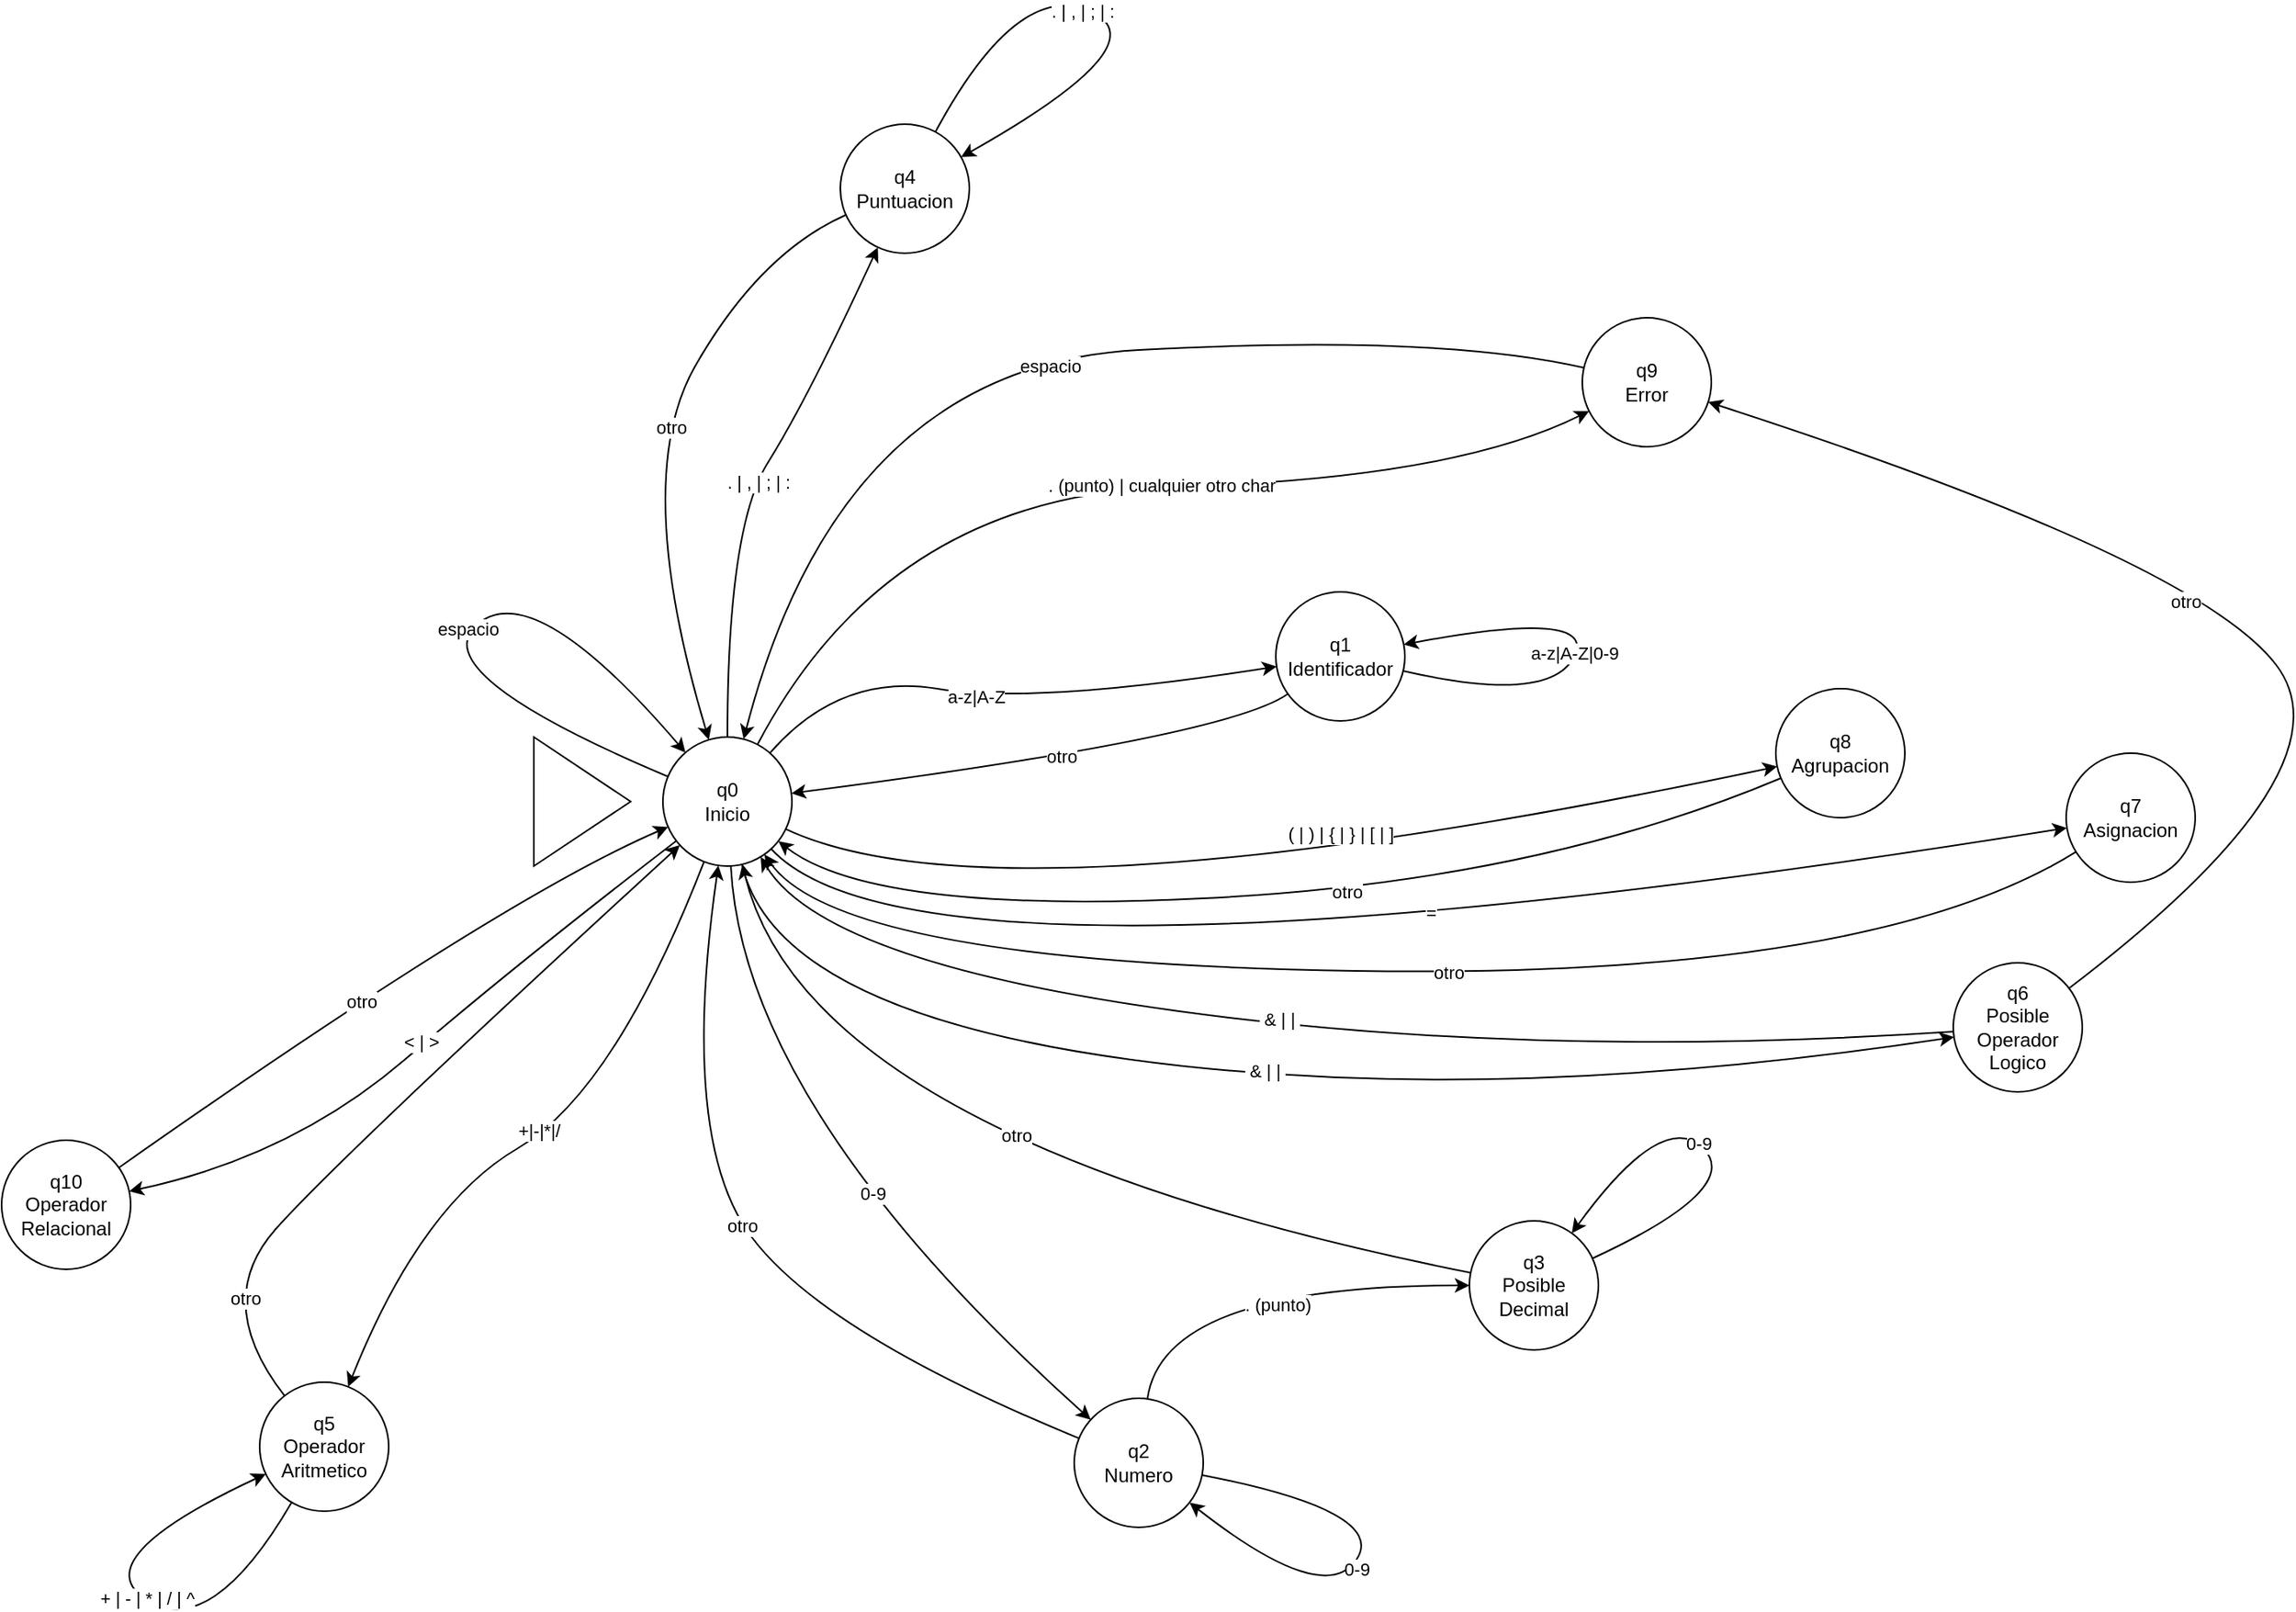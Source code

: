 <mxfile version="24.6.4" type="device">
  <diagram name="Page-1" id="ax_pzzDYWoxoDkR1zyJH">
    <mxGraphModel dx="1884" dy="1882" grid="1" gridSize="10" guides="1" tooltips="1" connect="1" arrows="1" fold="1" page="1" pageScale="1" pageWidth="850" pageHeight="1100" math="0" shadow="0">
      <root>
        <mxCell id="0" />
        <mxCell id="1" parent="0" />
        <mxCell id="p9x5Pk-M5gu2j9NCKnlE-2" value="q1&lt;div&gt;Identificador&lt;/div&gt;" style="ellipse;whiteSpace=wrap;html=1;aspect=fixed;" parent="1" vertex="1">
          <mxGeometry x="470" y="260" width="80" height="80" as="geometry" />
        </mxCell>
        <mxCell id="p9x5Pk-M5gu2j9NCKnlE-4" value="q2&lt;div&gt;Numero&lt;/div&gt;" style="ellipse;whiteSpace=wrap;html=1;aspect=fixed;" parent="1" vertex="1">
          <mxGeometry x="345" y="760" width="80" height="80" as="geometry" />
        </mxCell>
        <mxCell id="p9x5Pk-M5gu2j9NCKnlE-5" value="q3&lt;div&gt;Posible&lt;/div&gt;&lt;div&gt;Decimal&lt;/div&gt;" style="ellipse;whiteSpace=wrap;html=1;aspect=fixed;" parent="1" vertex="1">
          <mxGeometry x="590" y="650" width="80" height="80" as="geometry" />
        </mxCell>
        <mxCell id="p9x5Pk-M5gu2j9NCKnlE-6" value="q4&lt;div&gt;Puntuacion&lt;/div&gt;" style="ellipse;whiteSpace=wrap;html=1;aspect=fixed;" parent="1" vertex="1">
          <mxGeometry x="200" y="-30" width="80" height="80" as="geometry" />
        </mxCell>
        <mxCell id="p9x5Pk-M5gu2j9NCKnlE-7" value="q5&lt;div&gt;Operador&lt;/div&gt;&lt;div&gt;Aritmetico&lt;/div&gt;" style="ellipse;whiteSpace=wrap;html=1;aspect=fixed;" parent="1" vertex="1">
          <mxGeometry x="-160" y="750" width="80" height="80" as="geometry" />
        </mxCell>
        <mxCell id="p9x5Pk-M5gu2j9NCKnlE-8" value="q6&lt;div&gt;Posible&lt;/div&gt;&lt;div&gt;Operador&lt;/div&gt;&lt;div&gt;Logico&lt;/div&gt;" style="ellipse;whiteSpace=wrap;html=1;aspect=fixed;" parent="1" vertex="1">
          <mxGeometry x="890" y="490" width="80" height="80" as="geometry" />
        </mxCell>
        <mxCell id="p9x5Pk-M5gu2j9NCKnlE-9" value="q7&lt;div&gt;Asignacion&lt;/div&gt;" style="ellipse;whiteSpace=wrap;html=1;aspect=fixed;" parent="1" vertex="1">
          <mxGeometry x="960" y="360" width="80" height="80" as="geometry" />
        </mxCell>
        <mxCell id="p9x5Pk-M5gu2j9NCKnlE-10" value="q8&lt;div&gt;Agrupacion&lt;/div&gt;" style="ellipse;whiteSpace=wrap;html=1;aspect=fixed;" parent="1" vertex="1">
          <mxGeometry x="780" y="320" width="80" height="80" as="geometry" />
        </mxCell>
        <mxCell id="p9x5Pk-M5gu2j9NCKnlE-11" value="q9&lt;div&gt;Error&lt;/div&gt;" style="ellipse;whiteSpace=wrap;html=1;aspect=fixed;" parent="1" vertex="1">
          <mxGeometry x="660" y="90" width="80" height="80" as="geometry" />
        </mxCell>
        <mxCell id="p9x5Pk-M5gu2j9NCKnlE-12" value="q0&lt;div&gt;Inicio&lt;/div&gt;" style="ellipse;whiteSpace=wrap;html=1;aspect=fixed;" parent="1" vertex="1">
          <mxGeometry x="90" y="350" width="80" height="80" as="geometry" />
        </mxCell>
        <mxCell id="p9x5Pk-M5gu2j9NCKnlE-13" value="" style="curved=1;endArrow=classic;html=1;rounded=0;" parent="1" source="p9x5Pk-M5gu2j9NCKnlE-12" target="p9x5Pk-M5gu2j9NCKnlE-2" edge="1">
          <mxGeometry width="50" height="50" relative="1" as="geometry">
            <mxPoint x="530" y="430" as="sourcePoint" />
            <mxPoint x="360" y="310" as="targetPoint" />
            <Array as="points">
              <mxPoint x="200" y="310" />
              <mxPoint x="320" y="330" />
            </Array>
          </mxGeometry>
        </mxCell>
        <mxCell id="p9x5Pk-M5gu2j9NCKnlE-14" value="a-z|A-Z" style="edgeLabel;html=1;align=center;verticalAlign=middle;resizable=0;points=[];" parent="p9x5Pk-M5gu2j9NCKnlE-13" vertex="1" connectable="0">
          <mxGeometry x="-0.111" y="-1" relative="1" as="geometry">
            <mxPoint as="offset" />
          </mxGeometry>
        </mxCell>
        <mxCell id="p9x5Pk-M5gu2j9NCKnlE-17" value="" style="curved=1;endArrow=classic;html=1;rounded=0;" parent="1" source="p9x5Pk-M5gu2j9NCKnlE-12" target="p9x5Pk-M5gu2j9NCKnlE-4" edge="1">
          <mxGeometry width="50" height="50" relative="1" as="geometry">
            <mxPoint x="530" y="550" as="sourcePoint" />
            <mxPoint x="580" y="500" as="targetPoint" />
            <Array as="points">
              <mxPoint x="140" y="580" />
            </Array>
          </mxGeometry>
        </mxCell>
        <mxCell id="p9x5Pk-M5gu2j9NCKnlE-70" value="0-9" style="edgeLabel;html=1;align=center;verticalAlign=middle;resizable=0;points=[];" parent="p9x5Pk-M5gu2j9NCKnlE-17" vertex="1" connectable="0">
          <mxGeometry x="0.116" y="14" relative="1" as="geometry">
            <mxPoint as="offset" />
          </mxGeometry>
        </mxCell>
        <mxCell id="p9x5Pk-M5gu2j9NCKnlE-19" value="" style="curved=1;endArrow=classic;html=1;rounded=0;" parent="1" source="p9x5Pk-M5gu2j9NCKnlE-12" target="p9x5Pk-M5gu2j9NCKnlE-11" edge="1">
          <mxGeometry width="50" height="50" relative="1" as="geometry">
            <mxPoint x="530" y="430" as="sourcePoint" />
            <mxPoint x="580" y="380" as="targetPoint" />
            <Array as="points">
              <mxPoint x="230" y="200" />
              <mxPoint x="580" y="190" />
            </Array>
          </mxGeometry>
        </mxCell>
        <mxCell id="p9x5Pk-M5gu2j9NCKnlE-22" value=". (punto) | cualquier otro char" style="edgeLabel;html=1;align=center;verticalAlign=middle;resizable=0;points=[];" parent="p9x5Pk-M5gu2j9NCKnlE-19" vertex="1" connectable="0">
          <mxGeometry x="0.112" y="1" relative="1" as="geometry">
            <mxPoint as="offset" />
          </mxGeometry>
        </mxCell>
        <mxCell id="p9x5Pk-M5gu2j9NCKnlE-23" value="" style="triangle;whiteSpace=wrap;html=1;" parent="1" vertex="1">
          <mxGeometry x="10" y="350" width="60" height="80" as="geometry" />
        </mxCell>
        <mxCell id="p9x5Pk-M5gu2j9NCKnlE-24" value="" style="curved=1;endArrow=classic;html=1;rounded=0;" parent="1" source="p9x5Pk-M5gu2j9NCKnlE-12" target="p9x5Pk-M5gu2j9NCKnlE-7" edge="1">
          <mxGeometry width="50" height="50" relative="1" as="geometry">
            <mxPoint x="470" y="550" as="sourcePoint" />
            <mxPoint x="520" y="500" as="targetPoint" />
            <Array as="points">
              <mxPoint x="60" y="570" />
              <mxPoint x="-60" y="640" />
            </Array>
          </mxGeometry>
        </mxCell>
        <mxCell id="p9x5Pk-M5gu2j9NCKnlE-71" value="+|-|*|/" style="edgeLabel;html=1;align=center;verticalAlign=middle;resizable=0;points=[];" parent="p9x5Pk-M5gu2j9NCKnlE-24" vertex="1" connectable="0">
          <mxGeometry x="-0.011" y="-3" relative="1" as="geometry">
            <mxPoint x="-1" as="offset" />
          </mxGeometry>
        </mxCell>
        <mxCell id="p9x5Pk-M5gu2j9NCKnlE-26" value="" style="curved=1;endArrow=classic;html=1;rounded=0;" parent="1" source="p9x5Pk-M5gu2j9NCKnlE-12" target="p9x5Pk-M5gu2j9NCKnlE-8" edge="1">
          <mxGeometry width="50" height="50" relative="1" as="geometry">
            <mxPoint x="450" y="550" as="sourcePoint" />
            <mxPoint x="500" y="500" as="targetPoint" />
            <Array as="points">
              <mxPoint x="160" y="520" />
              <mxPoint x="600" y="580" />
            </Array>
          </mxGeometry>
        </mxCell>
        <mxCell id="p9x5Pk-M5gu2j9NCKnlE-27" value="&amp;nbsp;&amp;amp; | |&amp;nbsp;" style="edgeLabel;html=1;align=center;verticalAlign=middle;resizable=0;points=[];" parent="p9x5Pk-M5gu2j9NCKnlE-26" vertex="1" connectable="0">
          <mxGeometry x="-0.041" y="3" relative="1" as="geometry">
            <mxPoint y="-1" as="offset" />
          </mxGeometry>
        </mxCell>
        <mxCell id="p9x5Pk-M5gu2j9NCKnlE-30" value="" style="curved=1;endArrow=classic;html=1;rounded=0;" parent="1" source="p9x5Pk-M5gu2j9NCKnlE-12" target="p9x5Pk-M5gu2j9NCKnlE-9" edge="1">
          <mxGeometry width="50" height="50" relative="1" as="geometry">
            <mxPoint x="460" y="430" as="sourcePoint" />
            <mxPoint x="510" y="380" as="targetPoint" />
            <Array as="points">
              <mxPoint x="250" y="520" />
            </Array>
          </mxGeometry>
        </mxCell>
        <mxCell id="p9x5Pk-M5gu2j9NCKnlE-69" value="=" style="edgeLabel;html=1;align=center;verticalAlign=middle;resizable=0;points=[];" parent="p9x5Pk-M5gu2j9NCKnlE-30" vertex="1" connectable="0">
          <mxGeometry x="0.069" y="11" relative="1" as="geometry">
            <mxPoint as="offset" />
          </mxGeometry>
        </mxCell>
        <mxCell id="p9x5Pk-M5gu2j9NCKnlE-32" value="" style="curved=1;endArrow=classic;html=1;rounded=0;" parent="1" source="p9x5Pk-M5gu2j9NCKnlE-12" target="p9x5Pk-M5gu2j9NCKnlE-10" edge="1">
          <mxGeometry width="50" height="50" relative="1" as="geometry">
            <mxPoint x="460" y="430" as="sourcePoint" />
            <mxPoint x="510" y="380" as="targetPoint" />
            <Array as="points">
              <mxPoint x="300" y="470" />
            </Array>
          </mxGeometry>
        </mxCell>
        <mxCell id="p9x5Pk-M5gu2j9NCKnlE-33" value="( | ) | { | } | [ | ]" style="edgeLabel;html=1;align=center;verticalAlign=middle;resizable=0;points=[];" parent="p9x5Pk-M5gu2j9NCKnlE-32" vertex="1" connectable="0">
          <mxGeometry x="0.143" y="16" relative="1" as="geometry">
            <mxPoint as="offset" />
          </mxGeometry>
        </mxCell>
        <mxCell id="p9x5Pk-M5gu2j9NCKnlE-34" value="" style="curved=1;endArrow=classic;html=1;rounded=0;" parent="1" source="p9x5Pk-M5gu2j9NCKnlE-12" target="p9x5Pk-M5gu2j9NCKnlE-12" edge="1">
          <mxGeometry width="50" height="50" relative="1" as="geometry">
            <mxPoint x="330" y="430" as="sourcePoint" />
            <mxPoint x="380" y="380" as="targetPoint" />
            <Array as="points">
              <mxPoint x="-60" y="310" />
              <mxPoint x="10" y="250" />
            </Array>
          </mxGeometry>
        </mxCell>
        <mxCell id="p9x5Pk-M5gu2j9NCKnlE-35" value="espacio" style="edgeLabel;html=1;align=center;verticalAlign=middle;resizable=0;points=[];" parent="p9x5Pk-M5gu2j9NCKnlE-34" vertex="1" connectable="0">
          <mxGeometry x="0.021" y="2" relative="1" as="geometry">
            <mxPoint as="offset" />
          </mxGeometry>
        </mxCell>
        <mxCell id="p9x5Pk-M5gu2j9NCKnlE-36" value="" style="curved=1;endArrow=classic;html=1;rounded=0;" parent="1" source="p9x5Pk-M5gu2j9NCKnlE-2" target="p9x5Pk-M5gu2j9NCKnlE-2" edge="1">
          <mxGeometry width="50" height="50" relative="1" as="geometry">
            <mxPoint x="430" y="430" as="sourcePoint" />
            <mxPoint x="480" y="380" as="targetPoint" />
            <Array as="points">
              <mxPoint x="640" y="330" />
              <mxPoint x="670" y="270" />
            </Array>
          </mxGeometry>
        </mxCell>
        <mxCell id="p9x5Pk-M5gu2j9NCKnlE-38" value="a-z|A-Z|0-9" style="edgeLabel;html=1;align=center;verticalAlign=middle;resizable=0;points=[];" parent="p9x5Pk-M5gu2j9NCKnlE-36" vertex="1" connectable="0">
          <mxGeometry x="-0.085" y="1" relative="1" as="geometry">
            <mxPoint as="offset" />
          </mxGeometry>
        </mxCell>
        <mxCell id="p9x5Pk-M5gu2j9NCKnlE-39" value="" style="curved=1;endArrow=classic;html=1;rounded=0;" parent="1" source="p9x5Pk-M5gu2j9NCKnlE-2" target="p9x5Pk-M5gu2j9NCKnlE-12" edge="1">
          <mxGeometry width="50" height="50" relative="1" as="geometry">
            <mxPoint x="430" y="430" as="sourcePoint" />
            <mxPoint x="480" y="380" as="targetPoint" />
            <Array as="points">
              <mxPoint x="440" y="350" />
            </Array>
          </mxGeometry>
        </mxCell>
        <mxCell id="p9x5Pk-M5gu2j9NCKnlE-40" value="otro" style="edgeLabel;html=1;align=center;verticalAlign=middle;resizable=0;points=[];" parent="p9x5Pk-M5gu2j9NCKnlE-39" vertex="1" connectable="0">
          <mxGeometry x="-0.061" y="-2" relative="1" as="geometry">
            <mxPoint as="offset" />
          </mxGeometry>
        </mxCell>
        <mxCell id="p9x5Pk-M5gu2j9NCKnlE-41" value="" style="curved=1;endArrow=classic;html=1;rounded=0;" parent="1" source="p9x5Pk-M5gu2j9NCKnlE-4" target="p9x5Pk-M5gu2j9NCKnlE-12" edge="1">
          <mxGeometry width="50" height="50" relative="1" as="geometry">
            <mxPoint x="260" y="670" as="sourcePoint" />
            <mxPoint x="310" y="620" as="targetPoint" />
            <Array as="points">
              <mxPoint x="190" y="720" />
              <mxPoint x="100" y="600" />
            </Array>
          </mxGeometry>
        </mxCell>
        <mxCell id="p9x5Pk-M5gu2j9NCKnlE-42" value="otro" style="edgeLabel;html=1;align=center;verticalAlign=middle;resizable=0;points=[];" parent="p9x5Pk-M5gu2j9NCKnlE-41" vertex="1" connectable="0">
          <mxGeometry x="0.035" y="1" relative="1" as="geometry">
            <mxPoint as="offset" />
          </mxGeometry>
        </mxCell>
        <mxCell id="p9x5Pk-M5gu2j9NCKnlE-43" value="" style="curved=1;endArrow=classic;html=1;rounded=0;" parent="1" source="p9x5Pk-M5gu2j9NCKnlE-4" target="p9x5Pk-M5gu2j9NCKnlE-4" edge="1">
          <mxGeometry width="50" height="50" relative="1" as="geometry">
            <mxPoint x="260" y="670" as="sourcePoint" />
            <mxPoint x="310" y="620" as="targetPoint" />
            <Array as="points">
              <mxPoint x="540" y="830" />
              <mxPoint x="500" y="890" />
            </Array>
          </mxGeometry>
        </mxCell>
        <mxCell id="p9x5Pk-M5gu2j9NCKnlE-45" value="0-9" style="edgeLabel;html=1;align=center;verticalAlign=middle;resizable=0;points=[];" parent="p9x5Pk-M5gu2j9NCKnlE-43" vertex="1" connectable="0">
          <mxGeometry x="0.075" y="3" relative="1" as="geometry">
            <mxPoint as="offset" />
          </mxGeometry>
        </mxCell>
        <mxCell id="p9x5Pk-M5gu2j9NCKnlE-46" value="" style="curved=1;endArrow=classic;html=1;rounded=0;" parent="1" source="p9x5Pk-M5gu2j9NCKnlE-4" target="p9x5Pk-M5gu2j9NCKnlE-5" edge="1">
          <mxGeometry width="50" height="50" relative="1" as="geometry">
            <mxPoint x="260" y="670" as="sourcePoint" />
            <mxPoint x="310" y="620" as="targetPoint" />
            <Array as="points">
              <mxPoint x="400" y="690" />
            </Array>
          </mxGeometry>
        </mxCell>
        <mxCell id="p9x5Pk-M5gu2j9NCKnlE-48" value=". (punto)" style="edgeLabel;html=1;align=center;verticalAlign=middle;resizable=0;points=[];" parent="p9x5Pk-M5gu2j9NCKnlE-46" vertex="1" connectable="0">
          <mxGeometry x="0.088" y="-12" relative="1" as="geometry">
            <mxPoint as="offset" />
          </mxGeometry>
        </mxCell>
        <mxCell id="p9x5Pk-M5gu2j9NCKnlE-49" value="" style="curved=1;endArrow=classic;html=1;rounded=0;" parent="1" source="p9x5Pk-M5gu2j9NCKnlE-5" target="p9x5Pk-M5gu2j9NCKnlE-5" edge="1">
          <mxGeometry width="50" height="50" relative="1" as="geometry">
            <mxPoint x="540" y="550" as="sourcePoint" />
            <mxPoint x="590" y="500" as="targetPoint" />
            <Array as="points">
              <mxPoint x="760" y="630" />
              <mxPoint x="710" y="580" />
            </Array>
          </mxGeometry>
        </mxCell>
        <mxCell id="p9x5Pk-M5gu2j9NCKnlE-50" value="0-9" style="edgeLabel;html=1;align=center;verticalAlign=middle;resizable=0;points=[];" parent="p9x5Pk-M5gu2j9NCKnlE-49" vertex="1" connectable="0">
          <mxGeometry x="0.058" relative="1" as="geometry">
            <mxPoint as="offset" />
          </mxGeometry>
        </mxCell>
        <mxCell id="p9x5Pk-M5gu2j9NCKnlE-51" value="" style="curved=1;endArrow=classic;html=1;rounded=0;" parent="1" source="p9x5Pk-M5gu2j9NCKnlE-5" target="p9x5Pk-M5gu2j9NCKnlE-12" edge="1">
          <mxGeometry width="50" height="50" relative="1" as="geometry">
            <mxPoint x="540" y="430" as="sourcePoint" />
            <mxPoint x="590" y="380" as="targetPoint" />
            <Array as="points">
              <mxPoint x="180" y="600" />
            </Array>
          </mxGeometry>
        </mxCell>
        <mxCell id="p9x5Pk-M5gu2j9NCKnlE-52" value="otro" style="edgeLabel;html=1;align=center;verticalAlign=middle;resizable=0;points=[];" parent="p9x5Pk-M5gu2j9NCKnlE-51" vertex="1" connectable="0">
          <mxGeometry x="-0.014" y="-29" relative="1" as="geometry">
            <mxPoint as="offset" />
          </mxGeometry>
        </mxCell>
        <mxCell id="p9x5Pk-M5gu2j9NCKnlE-53" value="" style="curved=1;endArrow=classic;html=1;rounded=0;" parent="1" source="p9x5Pk-M5gu2j9NCKnlE-7" target="p9x5Pk-M5gu2j9NCKnlE-7" edge="1">
          <mxGeometry width="50" height="50" relative="1" as="geometry">
            <mxPoint x="130" y="550" as="sourcePoint" />
            <mxPoint x="180" y="500" as="targetPoint" />
            <Array as="points">
              <mxPoint x="-190" y="910" />
              <mxPoint x="-270" y="860" />
            </Array>
          </mxGeometry>
        </mxCell>
        <mxCell id="p9x5Pk-M5gu2j9NCKnlE-56" value="+ | - | * | / | ^" style="edgeLabel;html=1;align=center;verticalAlign=middle;resizable=0;points=[];" parent="p9x5Pk-M5gu2j9NCKnlE-53" vertex="1" connectable="0">
          <mxGeometry x="-0.08" y="-1" relative="1" as="geometry">
            <mxPoint as="offset" />
          </mxGeometry>
        </mxCell>
        <mxCell id="p9x5Pk-M5gu2j9NCKnlE-57" value="" style="curved=1;endArrow=classic;html=1;rounded=0;" parent="1" source="p9x5Pk-M5gu2j9NCKnlE-7" target="p9x5Pk-M5gu2j9NCKnlE-12" edge="1">
          <mxGeometry width="50" height="50" relative="1" as="geometry">
            <mxPoint x="-240" y="700" as="sourcePoint" />
            <mxPoint x="-190" y="650" as="targetPoint" />
            <Array as="points">
              <mxPoint x="-190" y="700" />
              <mxPoint x="-110" y="610" />
            </Array>
          </mxGeometry>
        </mxCell>
        <mxCell id="p9x5Pk-M5gu2j9NCKnlE-58" value="otro" style="edgeLabel;html=1;align=center;verticalAlign=middle;resizable=0;points=[];" parent="p9x5Pk-M5gu2j9NCKnlE-57" vertex="1" connectable="0">
          <mxGeometry x="-0.624" y="-14" relative="1" as="geometry">
            <mxPoint as="offset" />
          </mxGeometry>
        </mxCell>
        <mxCell id="p9x5Pk-M5gu2j9NCKnlE-59" value="" style="curved=1;endArrow=classic;html=1;rounded=0;" parent="1" source="p9x5Pk-M5gu2j9NCKnlE-8" target="p9x5Pk-M5gu2j9NCKnlE-12" edge="1">
          <mxGeometry width="50" height="50" relative="1" as="geometry">
            <mxPoint x="580" y="550" as="sourcePoint" />
            <mxPoint x="630" y="500" as="targetPoint" />
            <Array as="points">
              <mxPoint x="630" y="550" />
              <mxPoint x="190" y="490" />
            </Array>
          </mxGeometry>
        </mxCell>
        <mxCell id="p9x5Pk-M5gu2j9NCKnlE-61" value="&amp;nbsp;&amp;amp; | |&amp;nbsp;" style="edgeLabel;html=1;align=center;verticalAlign=middle;resizable=0;points=[];" parent="p9x5Pk-M5gu2j9NCKnlE-59" vertex="1" connectable="0">
          <mxGeometry x="0.077" y="-4" relative="1" as="geometry">
            <mxPoint as="offset" />
          </mxGeometry>
        </mxCell>
        <mxCell id="p9x5Pk-M5gu2j9NCKnlE-62" value="" style="curved=1;endArrow=classic;html=1;rounded=0;" parent="1" source="p9x5Pk-M5gu2j9NCKnlE-8" target="p9x5Pk-M5gu2j9NCKnlE-11" edge="1">
          <mxGeometry width="50" height="50" relative="1" as="geometry">
            <mxPoint x="710" y="430" as="sourcePoint" />
            <mxPoint x="760" y="380" as="targetPoint" />
            <Array as="points">
              <mxPoint x="1140" y="370" />
              <mxPoint x="1040" y="240" />
            </Array>
          </mxGeometry>
        </mxCell>
        <mxCell id="p9x5Pk-M5gu2j9NCKnlE-63" value="otro" style="edgeLabel;html=1;align=center;verticalAlign=middle;resizable=0;points=[];" parent="p9x5Pk-M5gu2j9NCKnlE-62" vertex="1" connectable="0">
          <mxGeometry x="0.054" y="20" relative="1" as="geometry">
            <mxPoint as="offset" />
          </mxGeometry>
        </mxCell>
        <mxCell id="p9x5Pk-M5gu2j9NCKnlE-64" value="" style="curved=1;endArrow=classic;html=1;rounded=0;" parent="1" source="p9x5Pk-M5gu2j9NCKnlE-9" target="p9x5Pk-M5gu2j9NCKnlE-12" edge="1">
          <mxGeometry width="50" height="50" relative="1" as="geometry">
            <mxPoint x="540" y="430" as="sourcePoint" />
            <mxPoint x="590" y="380" as="targetPoint" />
            <Array as="points">
              <mxPoint x="840" y="500" />
              <mxPoint x="200" y="490" />
            </Array>
          </mxGeometry>
        </mxCell>
        <mxCell id="p9x5Pk-M5gu2j9NCKnlE-65" value="otro" style="edgeLabel;html=1;align=center;verticalAlign=middle;resizable=0;points=[];" parent="p9x5Pk-M5gu2j9NCKnlE-64" vertex="1" connectable="0">
          <mxGeometry x="-0.054" relative="1" as="geometry">
            <mxPoint as="offset" />
          </mxGeometry>
        </mxCell>
        <mxCell id="p9x5Pk-M5gu2j9NCKnlE-66" value="" style="curved=1;endArrow=classic;html=1;rounded=0;" parent="1" source="p9x5Pk-M5gu2j9NCKnlE-10" target="p9x5Pk-M5gu2j9NCKnlE-12" edge="1">
          <mxGeometry width="50" height="50" relative="1" as="geometry">
            <mxPoint x="540" y="550" as="sourcePoint" />
            <mxPoint x="590" y="500" as="targetPoint" />
            <Array as="points">
              <mxPoint x="630" y="440" />
              <mxPoint x="220" y="460" />
            </Array>
          </mxGeometry>
        </mxCell>
        <mxCell id="p9x5Pk-M5gu2j9NCKnlE-67" value="otro" style="edgeLabel;html=1;align=center;verticalAlign=middle;resizable=0;points=[];" parent="p9x5Pk-M5gu2j9NCKnlE-66" vertex="1" connectable="0">
          <mxGeometry x="-0.131" relative="1" as="geometry">
            <mxPoint as="offset" />
          </mxGeometry>
        </mxCell>
        <mxCell id="p9x5Pk-M5gu2j9NCKnlE-72" value="" style="curved=1;endArrow=classic;html=1;rounded=0;" parent="1" source="p9x5Pk-M5gu2j9NCKnlE-11" target="p9x5Pk-M5gu2j9NCKnlE-12" edge="1">
          <mxGeometry width="50" height="50" relative="1" as="geometry">
            <mxPoint x="600" y="190" as="sourcePoint" />
            <mxPoint x="650" y="140" as="targetPoint" />
            <Array as="points">
              <mxPoint x="570" y="100" />
              <mxPoint x="200" y="120" />
            </Array>
          </mxGeometry>
        </mxCell>
        <mxCell id="p9x5Pk-M5gu2j9NCKnlE-74" value="espacio" style="edgeLabel;html=1;align=center;verticalAlign=middle;resizable=0;points=[];" parent="p9x5Pk-M5gu2j9NCKnlE-72" vertex="1" connectable="0">
          <mxGeometry x="-0.049" y="7" relative="1" as="geometry">
            <mxPoint as="offset" />
          </mxGeometry>
        </mxCell>
        <mxCell id="p9x5Pk-M5gu2j9NCKnlE-75" value="" style="curved=1;endArrow=classic;html=1;rounded=0;" parent="1" source="p9x5Pk-M5gu2j9NCKnlE-12" target="p9x5Pk-M5gu2j9NCKnlE-6" edge="1">
          <mxGeometry width="50" height="50" relative="1" as="geometry">
            <mxPoint x="370" y="310" as="sourcePoint" />
            <mxPoint x="420" y="260" as="targetPoint" />
            <Array as="points">
              <mxPoint x="130" y="220" />
              <mxPoint x="180" y="140" />
            </Array>
          </mxGeometry>
        </mxCell>
        <mxCell id="p9x5Pk-M5gu2j9NCKnlE-76" value=". | , | ; | :" style="edgeLabel;html=1;align=center;verticalAlign=middle;resizable=0;points=[];" parent="p9x5Pk-M5gu2j9NCKnlE-75" vertex="1" connectable="0">
          <mxGeometry x="0.005" y="-1" relative="1" as="geometry">
            <mxPoint as="offset" />
          </mxGeometry>
        </mxCell>
        <mxCell id="p9x5Pk-M5gu2j9NCKnlE-77" value="" style="curved=1;endArrow=classic;html=1;rounded=0;" parent="1" source="p9x5Pk-M5gu2j9NCKnlE-6" target="p9x5Pk-M5gu2j9NCKnlE-6" edge="1">
          <mxGeometry width="50" height="50" relative="1" as="geometry">
            <mxPoint x="370" y="70" as="sourcePoint" />
            <mxPoint x="420" y="20" as="targetPoint" />
            <Array as="points">
              <mxPoint x="310" y="-120" />
              <mxPoint x="400" y="-80" />
            </Array>
          </mxGeometry>
        </mxCell>
        <mxCell id="p9x5Pk-M5gu2j9NCKnlE-80" value=". | , | ; | :" style="edgeLabel;html=1;align=center;verticalAlign=middle;resizable=0;points=[];" parent="p9x5Pk-M5gu2j9NCKnlE-77" vertex="1" connectable="0">
          <mxGeometry x="-0.129" y="-2" relative="1" as="geometry">
            <mxPoint as="offset" />
          </mxGeometry>
        </mxCell>
        <mxCell id="p9x5Pk-M5gu2j9NCKnlE-81" value="" style="curved=1;endArrow=classic;html=1;rounded=0;" parent="1" source="p9x5Pk-M5gu2j9NCKnlE-6" target="p9x5Pk-M5gu2j9NCKnlE-12" edge="1">
          <mxGeometry width="50" height="50" relative="1" as="geometry">
            <mxPoint x="370" y="190" as="sourcePoint" />
            <mxPoint x="420" y="140" as="targetPoint" />
            <Array as="points">
              <mxPoint x="150" y="50" />
              <mxPoint x="70" y="190" />
            </Array>
          </mxGeometry>
        </mxCell>
        <mxCell id="p9x5Pk-M5gu2j9NCKnlE-82" value="otro" style="edgeLabel;html=1;align=center;verticalAlign=middle;resizable=0;points=[];" parent="p9x5Pk-M5gu2j9NCKnlE-81" vertex="1" connectable="0">
          <mxGeometry x="-0.076" y="6" relative="1" as="geometry">
            <mxPoint as="offset" />
          </mxGeometry>
        </mxCell>
        <mxCell id="p9x5Pk-M5gu2j9NCKnlE-83" value="q10&lt;div&gt;Operador&lt;/div&gt;&lt;div&gt;Relacional&lt;/div&gt;" style="ellipse;whiteSpace=wrap;html=1;aspect=fixed;" parent="1" vertex="1">
          <mxGeometry x="-320" y="600" width="80" height="80" as="geometry" />
        </mxCell>
        <mxCell id="p9x5Pk-M5gu2j9NCKnlE-84" value="" style="curved=1;endArrow=classic;html=1;rounded=0;" parent="1" source="p9x5Pk-M5gu2j9NCKnlE-12" target="p9x5Pk-M5gu2j9NCKnlE-83" edge="1">
          <mxGeometry width="50" height="50" relative="1" as="geometry">
            <mxPoint x="100" y="620" as="sourcePoint" />
            <mxPoint x="150" y="570" as="targetPoint" />
            <Array as="points">
              <mxPoint y="490" />
              <mxPoint x="-140" y="610" />
            </Array>
          </mxGeometry>
        </mxCell>
        <mxCell id="p9x5Pk-M5gu2j9NCKnlE-85" value="&amp;lt; | &amp;gt;" style="edgeLabel;html=1;align=center;verticalAlign=middle;resizable=0;points=[];" parent="p9x5Pk-M5gu2j9NCKnlE-84" vertex="1" connectable="0">
          <mxGeometry x="-0.021" y="-2" relative="1" as="geometry">
            <mxPoint as="offset" />
          </mxGeometry>
        </mxCell>
        <mxCell id="p9x5Pk-M5gu2j9NCKnlE-86" value="" style="curved=1;endArrow=classic;html=1;rounded=0;" parent="1" source="p9x5Pk-M5gu2j9NCKnlE-83" target="p9x5Pk-M5gu2j9NCKnlE-12" edge="1">
          <mxGeometry width="50" height="50" relative="1" as="geometry">
            <mxPoint x="60" y="620" as="sourcePoint" />
            <mxPoint x="678" y="100" as="targetPoint" />
            <Array as="points">
              <mxPoint x="-10" y="450" />
            </Array>
          </mxGeometry>
        </mxCell>
        <mxCell id="p9x5Pk-M5gu2j9NCKnlE-88" value="otro" style="edgeLabel;html=1;align=center;verticalAlign=middle;resizable=0;points=[];" parent="p9x5Pk-M5gu2j9NCKnlE-86" vertex="1" connectable="0">
          <mxGeometry x="-0.095" y="-2" relative="1" as="geometry">
            <mxPoint as="offset" />
          </mxGeometry>
        </mxCell>
      </root>
    </mxGraphModel>
  </diagram>
</mxfile>
